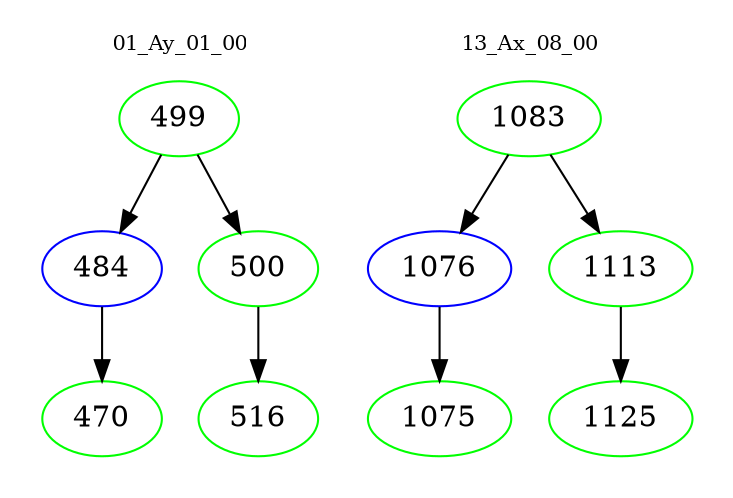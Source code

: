 digraph{
subgraph cluster_0 {
color = white
label = "01_Ay_01_00";
fontsize=10;
T0_499 [label="499", color="green"]
T0_499 -> T0_484 [color="black"]
T0_484 [label="484", color="blue"]
T0_484 -> T0_470 [color="black"]
T0_470 [label="470", color="green"]
T0_499 -> T0_500 [color="black"]
T0_500 [label="500", color="green"]
T0_500 -> T0_516 [color="black"]
T0_516 [label="516", color="green"]
}
subgraph cluster_1 {
color = white
label = "13_Ax_08_00";
fontsize=10;
T1_1083 [label="1083", color="green"]
T1_1083 -> T1_1076 [color="black"]
T1_1076 [label="1076", color="blue"]
T1_1076 -> T1_1075 [color="black"]
T1_1075 [label="1075", color="green"]
T1_1083 -> T1_1113 [color="black"]
T1_1113 [label="1113", color="green"]
T1_1113 -> T1_1125 [color="black"]
T1_1125 [label="1125", color="green"]
}
}
